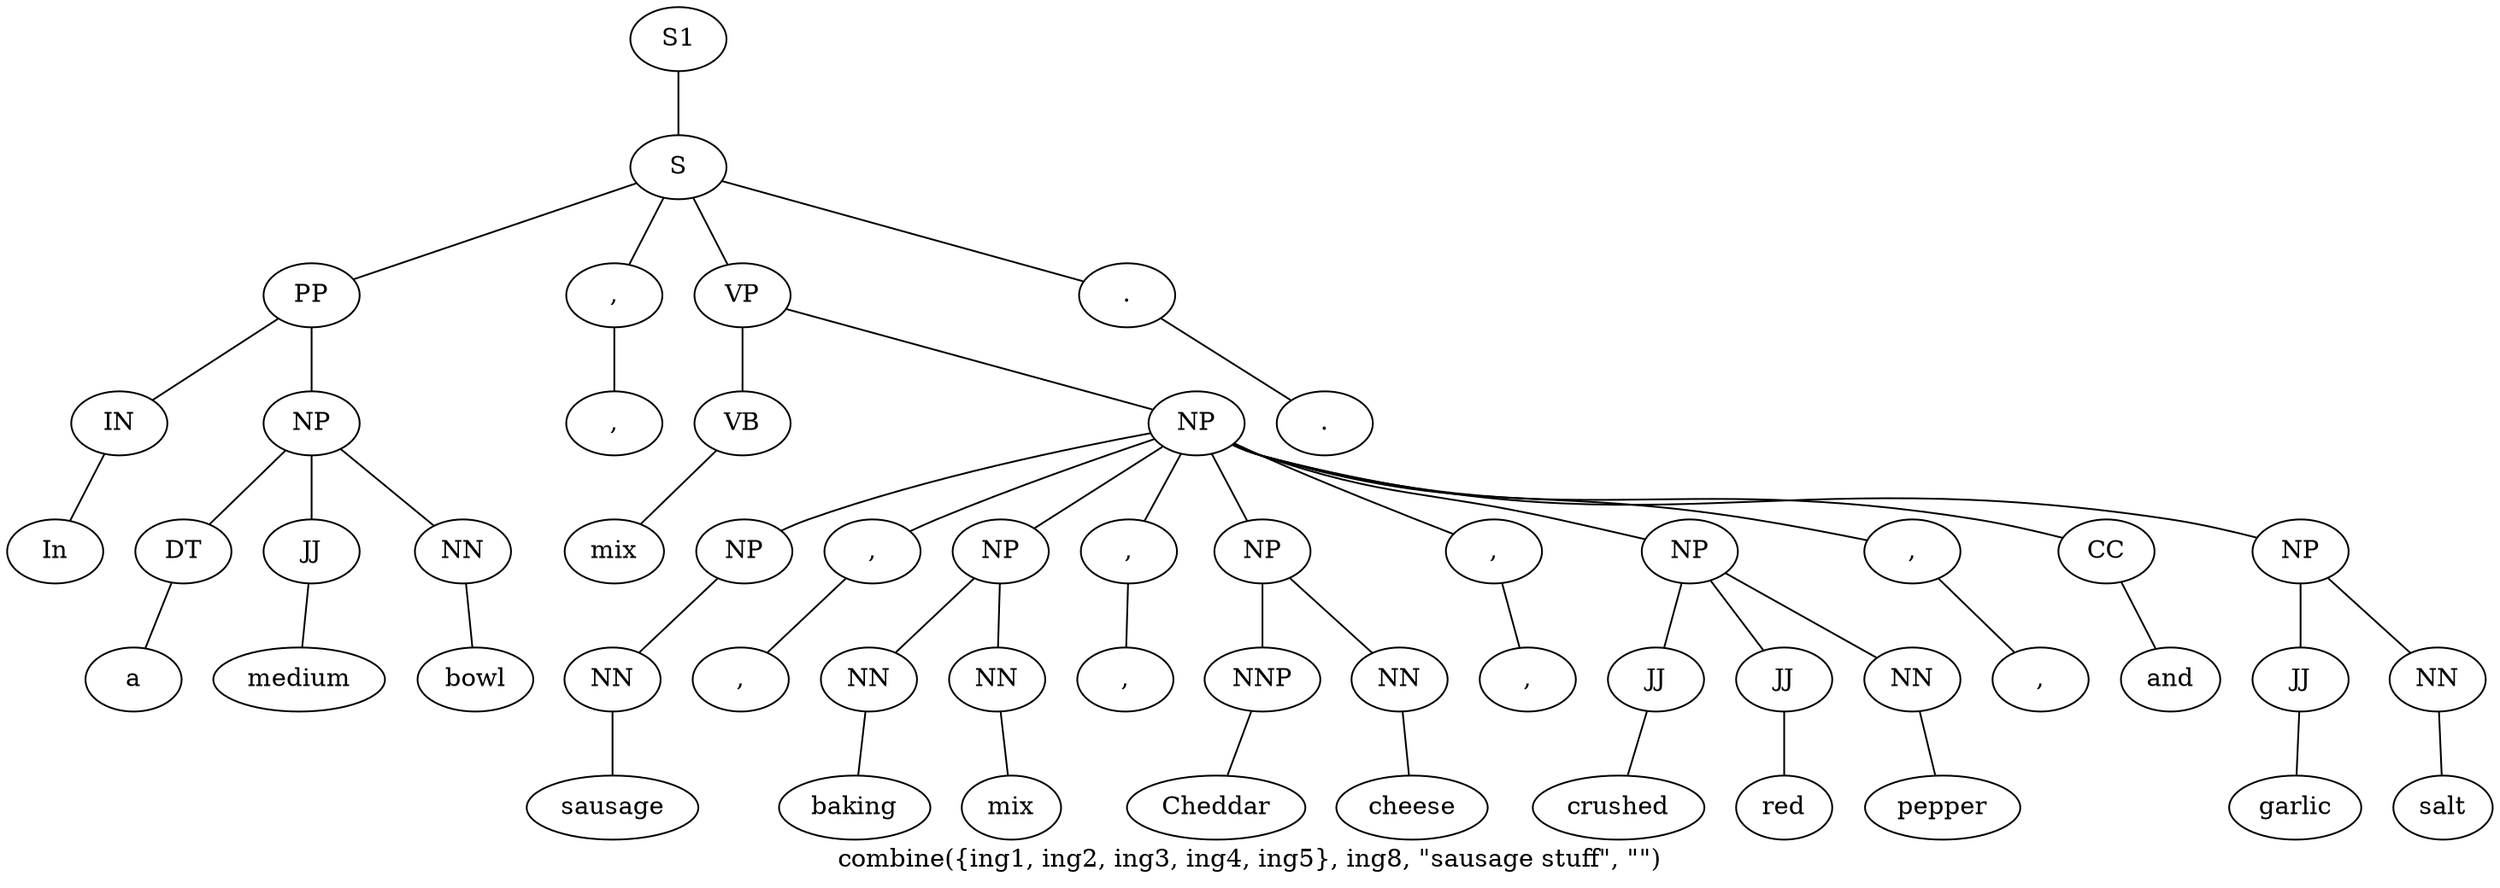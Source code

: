 graph SyntaxGraph {
	label = "combine({ing1, ing2, ing3, ing4, ing5}, ing8, \"sausage stuff\", \"\")";
	Node0 [label="S1"];
	Node1 [label="S"];
	Node2 [label="PP"];
	Node3 [label="IN"];
	Node4 [label="In"];
	Node5 [label="NP"];
	Node6 [label="DT"];
	Node7 [label="a"];
	Node8 [label="JJ"];
	Node9 [label="medium"];
	Node10 [label="NN"];
	Node11 [label="bowl"];
	Node12 [label=","];
	Node13 [label=","];
	Node14 [label="VP"];
	Node15 [label="VB"];
	Node16 [label="mix"];
	Node17 [label="NP"];
	Node18 [label="NP"];
	Node19 [label="NN"];
	Node20 [label="sausage"];
	Node21 [label=","];
	Node22 [label=","];
	Node23 [label="NP"];
	Node24 [label="NN"];
	Node25 [label="baking"];
	Node26 [label="NN"];
	Node27 [label="mix"];
	Node28 [label=","];
	Node29 [label=","];
	Node30 [label="NP"];
	Node31 [label="NNP"];
	Node32 [label="Cheddar"];
	Node33 [label="NN"];
	Node34 [label="cheese"];
	Node35 [label=","];
	Node36 [label=","];
	Node37 [label="NP"];
	Node38 [label="JJ"];
	Node39 [label="crushed"];
	Node40 [label="JJ"];
	Node41 [label="red"];
	Node42 [label="NN"];
	Node43 [label="pepper"];
	Node44 [label=","];
	Node45 [label=","];
	Node46 [label="CC"];
	Node47 [label="and"];
	Node48 [label="NP"];
	Node49 [label="JJ"];
	Node50 [label="garlic"];
	Node51 [label="NN"];
	Node52 [label="salt"];
	Node53 [label="."];
	Node54 [label="."];

	Node0 -- Node1;
	Node1 -- Node2;
	Node1 -- Node12;
	Node1 -- Node14;
	Node1 -- Node53;
	Node2 -- Node3;
	Node2 -- Node5;
	Node3 -- Node4;
	Node5 -- Node6;
	Node5 -- Node8;
	Node5 -- Node10;
	Node6 -- Node7;
	Node8 -- Node9;
	Node10 -- Node11;
	Node12 -- Node13;
	Node14 -- Node15;
	Node14 -- Node17;
	Node15 -- Node16;
	Node17 -- Node18;
	Node17 -- Node21;
	Node17 -- Node23;
	Node17 -- Node28;
	Node17 -- Node30;
	Node17 -- Node35;
	Node17 -- Node37;
	Node17 -- Node44;
	Node17 -- Node46;
	Node17 -- Node48;
	Node18 -- Node19;
	Node19 -- Node20;
	Node21 -- Node22;
	Node23 -- Node24;
	Node23 -- Node26;
	Node24 -- Node25;
	Node26 -- Node27;
	Node28 -- Node29;
	Node30 -- Node31;
	Node30 -- Node33;
	Node31 -- Node32;
	Node33 -- Node34;
	Node35 -- Node36;
	Node37 -- Node38;
	Node37 -- Node40;
	Node37 -- Node42;
	Node38 -- Node39;
	Node40 -- Node41;
	Node42 -- Node43;
	Node44 -- Node45;
	Node46 -- Node47;
	Node48 -- Node49;
	Node48 -- Node51;
	Node49 -- Node50;
	Node51 -- Node52;
	Node53 -- Node54;
}